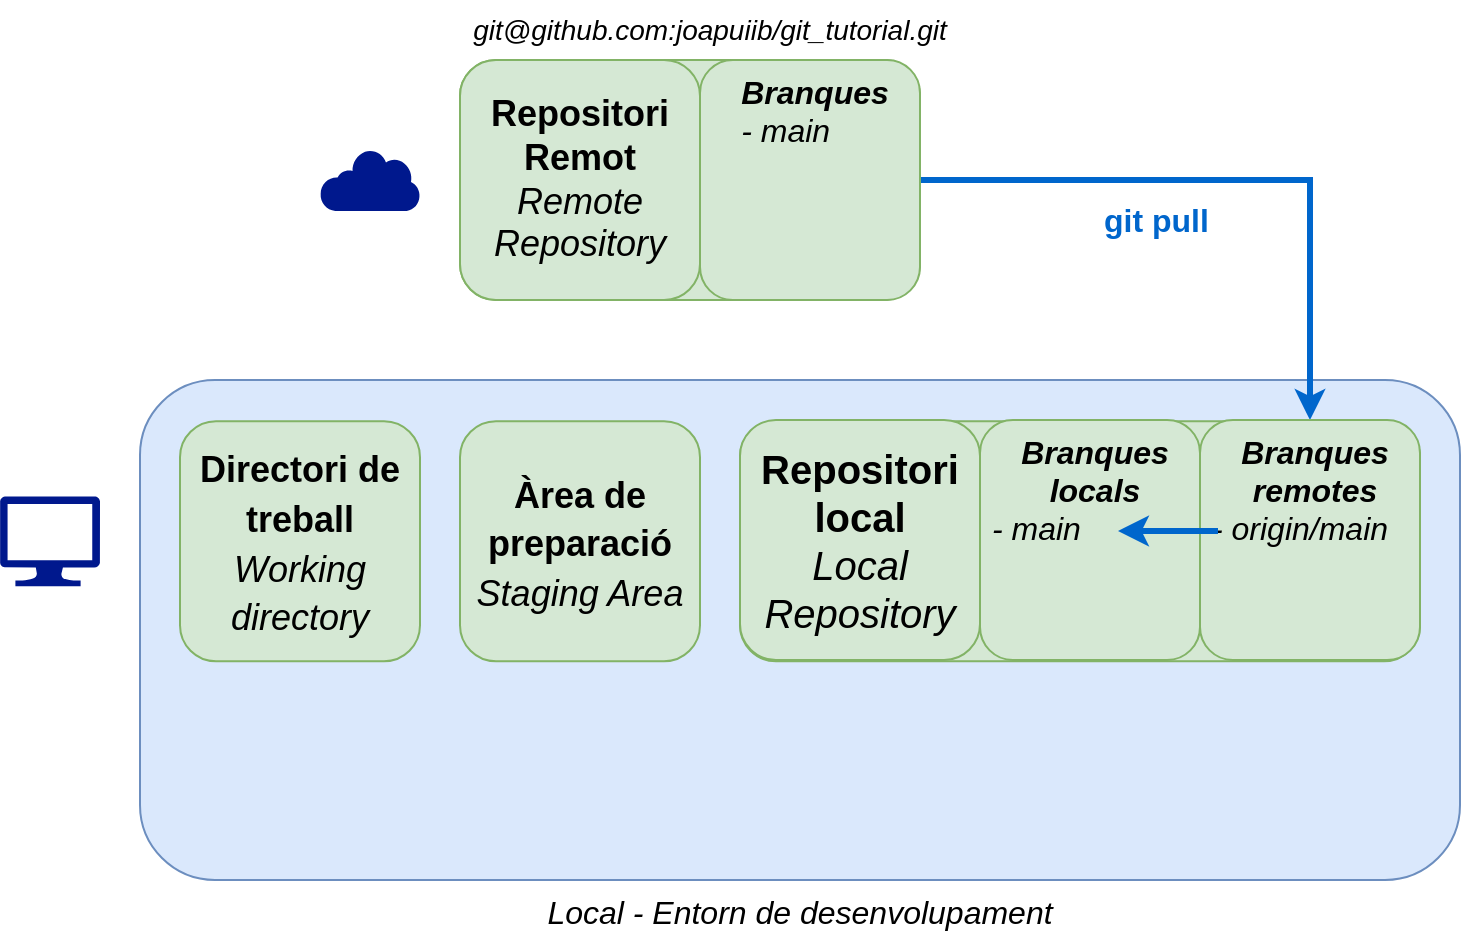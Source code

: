 <mxfile version="22.0.8" type="device">
  <diagram name="Pàgina-1" id="mhbHxmUa4zc_a_H4eHv1">
    <mxGraphModel dx="792" dy="1102" grid="1" gridSize="10" guides="1" tooltips="1" connect="1" arrows="1" fold="1" page="1" pageScale="1" pageWidth="827" pageHeight="1169" math="0" shadow="0">
      <root>
        <mxCell id="0" />
        <mxCell id="1" parent="0" />
        <mxCell id="6d2bNqNMUXDxkiYPfy11-1" value="&lt;i&gt;Local - Entorn de desenvolupament&lt;/i&gt;" style="rounded=1;whiteSpace=wrap;html=1;verticalAlign=top;labelPosition=center;verticalLabelPosition=bottom;align=center;textDirection=ltr;labelBackgroundColor=none;spacingTop=0;spacing=2;fontSize=16;fillColor=#dae8fc;strokeColor=#6c8ebf;" parent="1" vertex="1">
          <mxGeometry x="160" y="240" width="660" height="250" as="geometry" />
        </mxCell>
        <mxCell id="6d2bNqNMUXDxkiYPfy11-4" value="" style="sketch=0;aspect=fixed;pointerEvents=1;shadow=0;dashed=0;html=1;strokeColor=none;labelPosition=center;verticalLabelPosition=bottom;verticalAlign=top;align=center;fillColor=#00188D;shape=mxgraph.mscae.enterprise.internet" parent="1" vertex="1">
          <mxGeometry x="250" y="124.5" width="50" height="31" as="geometry" />
        </mxCell>
        <mxCell id="ppVQ1Xcq_nVEkJrV4YZX-4" value="" style="rounded=1;whiteSpace=wrap;html=1;fontSize=20;fillColor=#d5e8d4;strokeColor=#82b366;" parent="1" vertex="1">
          <mxGeometry x="320" y="80" width="230" height="120" as="geometry" />
        </mxCell>
        <mxCell id="6d2bNqNMUXDxkiYPfy11-5" value="" style="sketch=0;aspect=fixed;pointerEvents=1;shadow=0;dashed=0;html=1;strokeColor=none;labelPosition=center;verticalLabelPosition=bottom;verticalAlign=top;align=center;fillColor=#00188D;shape=mxgraph.azure.computer" parent="1" vertex="1">
          <mxGeometry x="90" y="298.13" width="50" height="45" as="geometry" />
        </mxCell>
        <mxCell id="6d2bNqNMUXDxkiYPfy11-6" value="&lt;b style=&quot;font-size: 18px;&quot;&gt;Repositori Remot&lt;/b&gt;&lt;br style=&quot;font-size: 18px;&quot;&gt;&lt;i style=&quot;font-size: 18px;&quot;&gt;Remote Repository&lt;/i&gt;" style="rounded=1;whiteSpace=wrap;html=1;fontSize=18;fillColor=#d5e8d4;strokeColor=#82b366;" parent="1" vertex="1">
          <mxGeometry x="320" y="80" width="120" height="120" as="geometry" />
        </mxCell>
        <mxCell id="ZBEQYxtLiUxqlCDxY6mG-60" value="&lt;span style=&quot;font-size: 16px;&quot;&gt;git pull&lt;/span&gt;" style="edgeStyle=orthogonalEdgeStyle;rounded=0;orthogonalLoop=1;jettySize=auto;html=1;exitX=0.5;exitY=0;exitDx=0;exitDy=0;labelPosition=right;verticalLabelPosition=middle;align=left;verticalAlign=middle;entryX=1;entryY=0.5;entryDx=0;entryDy=0;endArrow=none;endFill=0;startArrow=classic;startFill=1;strokeWidth=3;fillColor=#dae8fc;strokeColor=#0066CC;fontColor=#0066CC;fontStyle=1" parent="1" source="4n5gT17O1HJPVpCU4XkF-1" target="ppVQ1Xcq_nVEkJrV4YZX-3" edge="1">
          <mxGeometry x="0.429" y="20" relative="1" as="geometry">
            <mxPoint x="520" y="165" as="targetPoint" />
            <mxPoint as="offset" />
          </mxGeometry>
        </mxCell>
        <mxCell id="ppVQ1Xcq_nVEkJrV4YZX-1" value="" style="rounded=1;whiteSpace=wrap;html=1;fontSize=20;fillColor=#d5e8d4;strokeColor=#82b366;" parent="1" vertex="1">
          <mxGeometry x="460" y="260.63" width="340" height="120" as="geometry" />
        </mxCell>
        <mxCell id="6d2bNqNMUXDxkiYPfy11-9" value="&lt;b&gt;Repositori local&lt;/b&gt;&lt;i&gt;&lt;br&gt;Local Repository&lt;/i&gt;" style="rounded=1;whiteSpace=wrap;html=1;fontSize=20;fillColor=#d5e8d4;strokeColor=#82b366;" parent="1" vertex="1">
          <mxGeometry x="460" y="260" width="120" height="120" as="geometry" />
        </mxCell>
        <mxCell id="6d2bNqNMUXDxkiYPfy11-10" value="&lt;b style=&quot;border-color: var(--border-color); font-size: 18px;&quot;&gt;Àrea de preparació&lt;/b&gt;&lt;br style=&quot;border-color: var(--border-color); font-size: 18px;&quot;&gt;&lt;i style=&quot;border-color: var(--border-color); font-size: 18px;&quot;&gt;Staging Area&lt;/i&gt;" style="rounded=1;whiteSpace=wrap;html=1;fontSize=20;fillColor=#d5e8d4;strokeColor=#82b366;" parent="1" vertex="1">
          <mxGeometry x="320" y="260.63" width="120" height="120" as="geometry" />
        </mxCell>
        <mxCell id="6d2bNqNMUXDxkiYPfy11-11" value="&lt;b style=&quot;border-color: var(--border-color); font-size: 18px;&quot;&gt;Directori de treball&lt;/b&gt;&lt;br style=&quot;border-color: var(--border-color); font-size: 18px;&quot;&gt;&lt;i style=&quot;border-color: var(--border-color); font-size: 18px;&quot;&gt;Working directory&lt;/i&gt;" style="rounded=1;whiteSpace=wrap;html=1;fontSize=20;fillColor=#d5e8d4;strokeColor=#82b366;" parent="1" vertex="1">
          <mxGeometry x="180" y="260.63" width="120" height="120" as="geometry" />
        </mxCell>
        <mxCell id="6d2bNqNMUXDxkiYPfy11-12" value="" style="shape=image;imageAspect=0;aspect=fixed;verticalLabelPosition=bottom;verticalAlign=top;image=https://cdn0.iconfinder.com/data/icons/folder-line/512/folder_tree-512.png;" parent="1" vertex="1">
          <mxGeometry x="205" y="400" width="70" height="70" as="geometry" />
        </mxCell>
        <mxCell id="6d2bNqNMUXDxkiYPfy11-13" value="" style="shape=image;imageAspect=0;aspect=fixed;verticalLabelPosition=bottom;verticalAlign=top;image=https://cdn.icon-icons.com/icons2/2718/PNG/512/git_branch_icon_174485.png;" parent="1" vertex="1">
          <mxGeometry x="484.5" y="394" width="71" height="71" as="geometry" />
        </mxCell>
        <mxCell id="ZBEQYxtLiUxqlCDxY6mG-62" value="git@github.com:joapuiib/git_tutorial.git" style="text;html=1;strokeColor=none;fillColor=none;align=center;verticalAlign=middle;whiteSpace=wrap;rounded=0;fontSize=14;fontStyle=2" parent="1" vertex="1">
          <mxGeometry x="265" y="50" width="360" height="30" as="geometry" />
        </mxCell>
        <mxCell id="ppVQ1Xcq_nVEkJrV4YZX-2" value="&lt;i style=&quot;&quot;&gt;&lt;b style=&quot;font-size: 16px;&quot;&gt;Branques locals&lt;/b&gt;&lt;br style=&quot;font-size: 16px;&quot;&gt;&lt;div style=&quot;text-align: left;&quot;&gt;&lt;span style=&quot;background-color: initial;&quot;&gt;- main&lt;/span&gt;&lt;br&gt;&lt;/div&gt;&lt;/i&gt;" style="rounded=1;whiteSpace=wrap;html=1;fontSize=16;fillColor=#d5e8d4;strokeColor=#82b366;verticalAlign=top;spacingLeft=5;" parent="1" vertex="1">
          <mxGeometry x="580" y="260" width="110" height="120" as="geometry" />
        </mxCell>
        <mxCell id="ppVQ1Xcq_nVEkJrV4YZX-3" value="&lt;i style=&quot;&quot;&gt;&lt;b style=&quot;font-size: 16px;&quot;&gt;Branques&lt;/b&gt;&lt;br style=&quot;font-size: 16px;&quot;&gt;&lt;div style=&quot;text-align: left;&quot;&gt;&lt;span style=&quot;background-color: initial;&quot;&gt;- main&lt;/span&gt;&lt;br&gt;&lt;/div&gt;&lt;/i&gt;" style="rounded=1;whiteSpace=wrap;html=1;fontSize=16;fillColor=#d5e8d4;strokeColor=#82b366;verticalAlign=top;spacingLeft=5;" parent="1" vertex="1">
          <mxGeometry x="440" y="80" width="110" height="120" as="geometry" />
        </mxCell>
        <mxCell id="4n5gT17O1HJPVpCU4XkF-1" value="&lt;i style=&quot;&quot;&gt;&lt;b style=&quot;font-size: 16px;&quot;&gt;Branques remotes&lt;/b&gt;&lt;br style=&quot;font-size: 16px;&quot;&gt;&lt;div style=&quot;text-align: left;&quot;&gt;&lt;span style=&quot;background-color: initial;&quot;&gt;- origin/main&lt;/span&gt;&lt;br&gt;&lt;/div&gt;&lt;/i&gt;" style="rounded=1;whiteSpace=wrap;html=1;fontSize=16;fillColor=#d5e8d4;strokeColor=#82b366;verticalAlign=top;spacingLeft=5;" parent="1" vertex="1">
          <mxGeometry x="690" y="260" width="110" height="120" as="geometry" />
        </mxCell>
        <mxCell id="3MhdX8197IQw0FQtGkG_-1" value="" style="endArrow=classic;html=1;rounded=0;fillColor=#dae8fc;strokeColor=#0066CC;strokeWidth=3;" parent="1" edge="1">
          <mxGeometry width="50" height="50" relative="1" as="geometry">
            <mxPoint x="699" y="315.5" as="sourcePoint" />
            <mxPoint x="649" y="315.5" as="targetPoint" />
          </mxGeometry>
        </mxCell>
      </root>
    </mxGraphModel>
  </diagram>
</mxfile>

